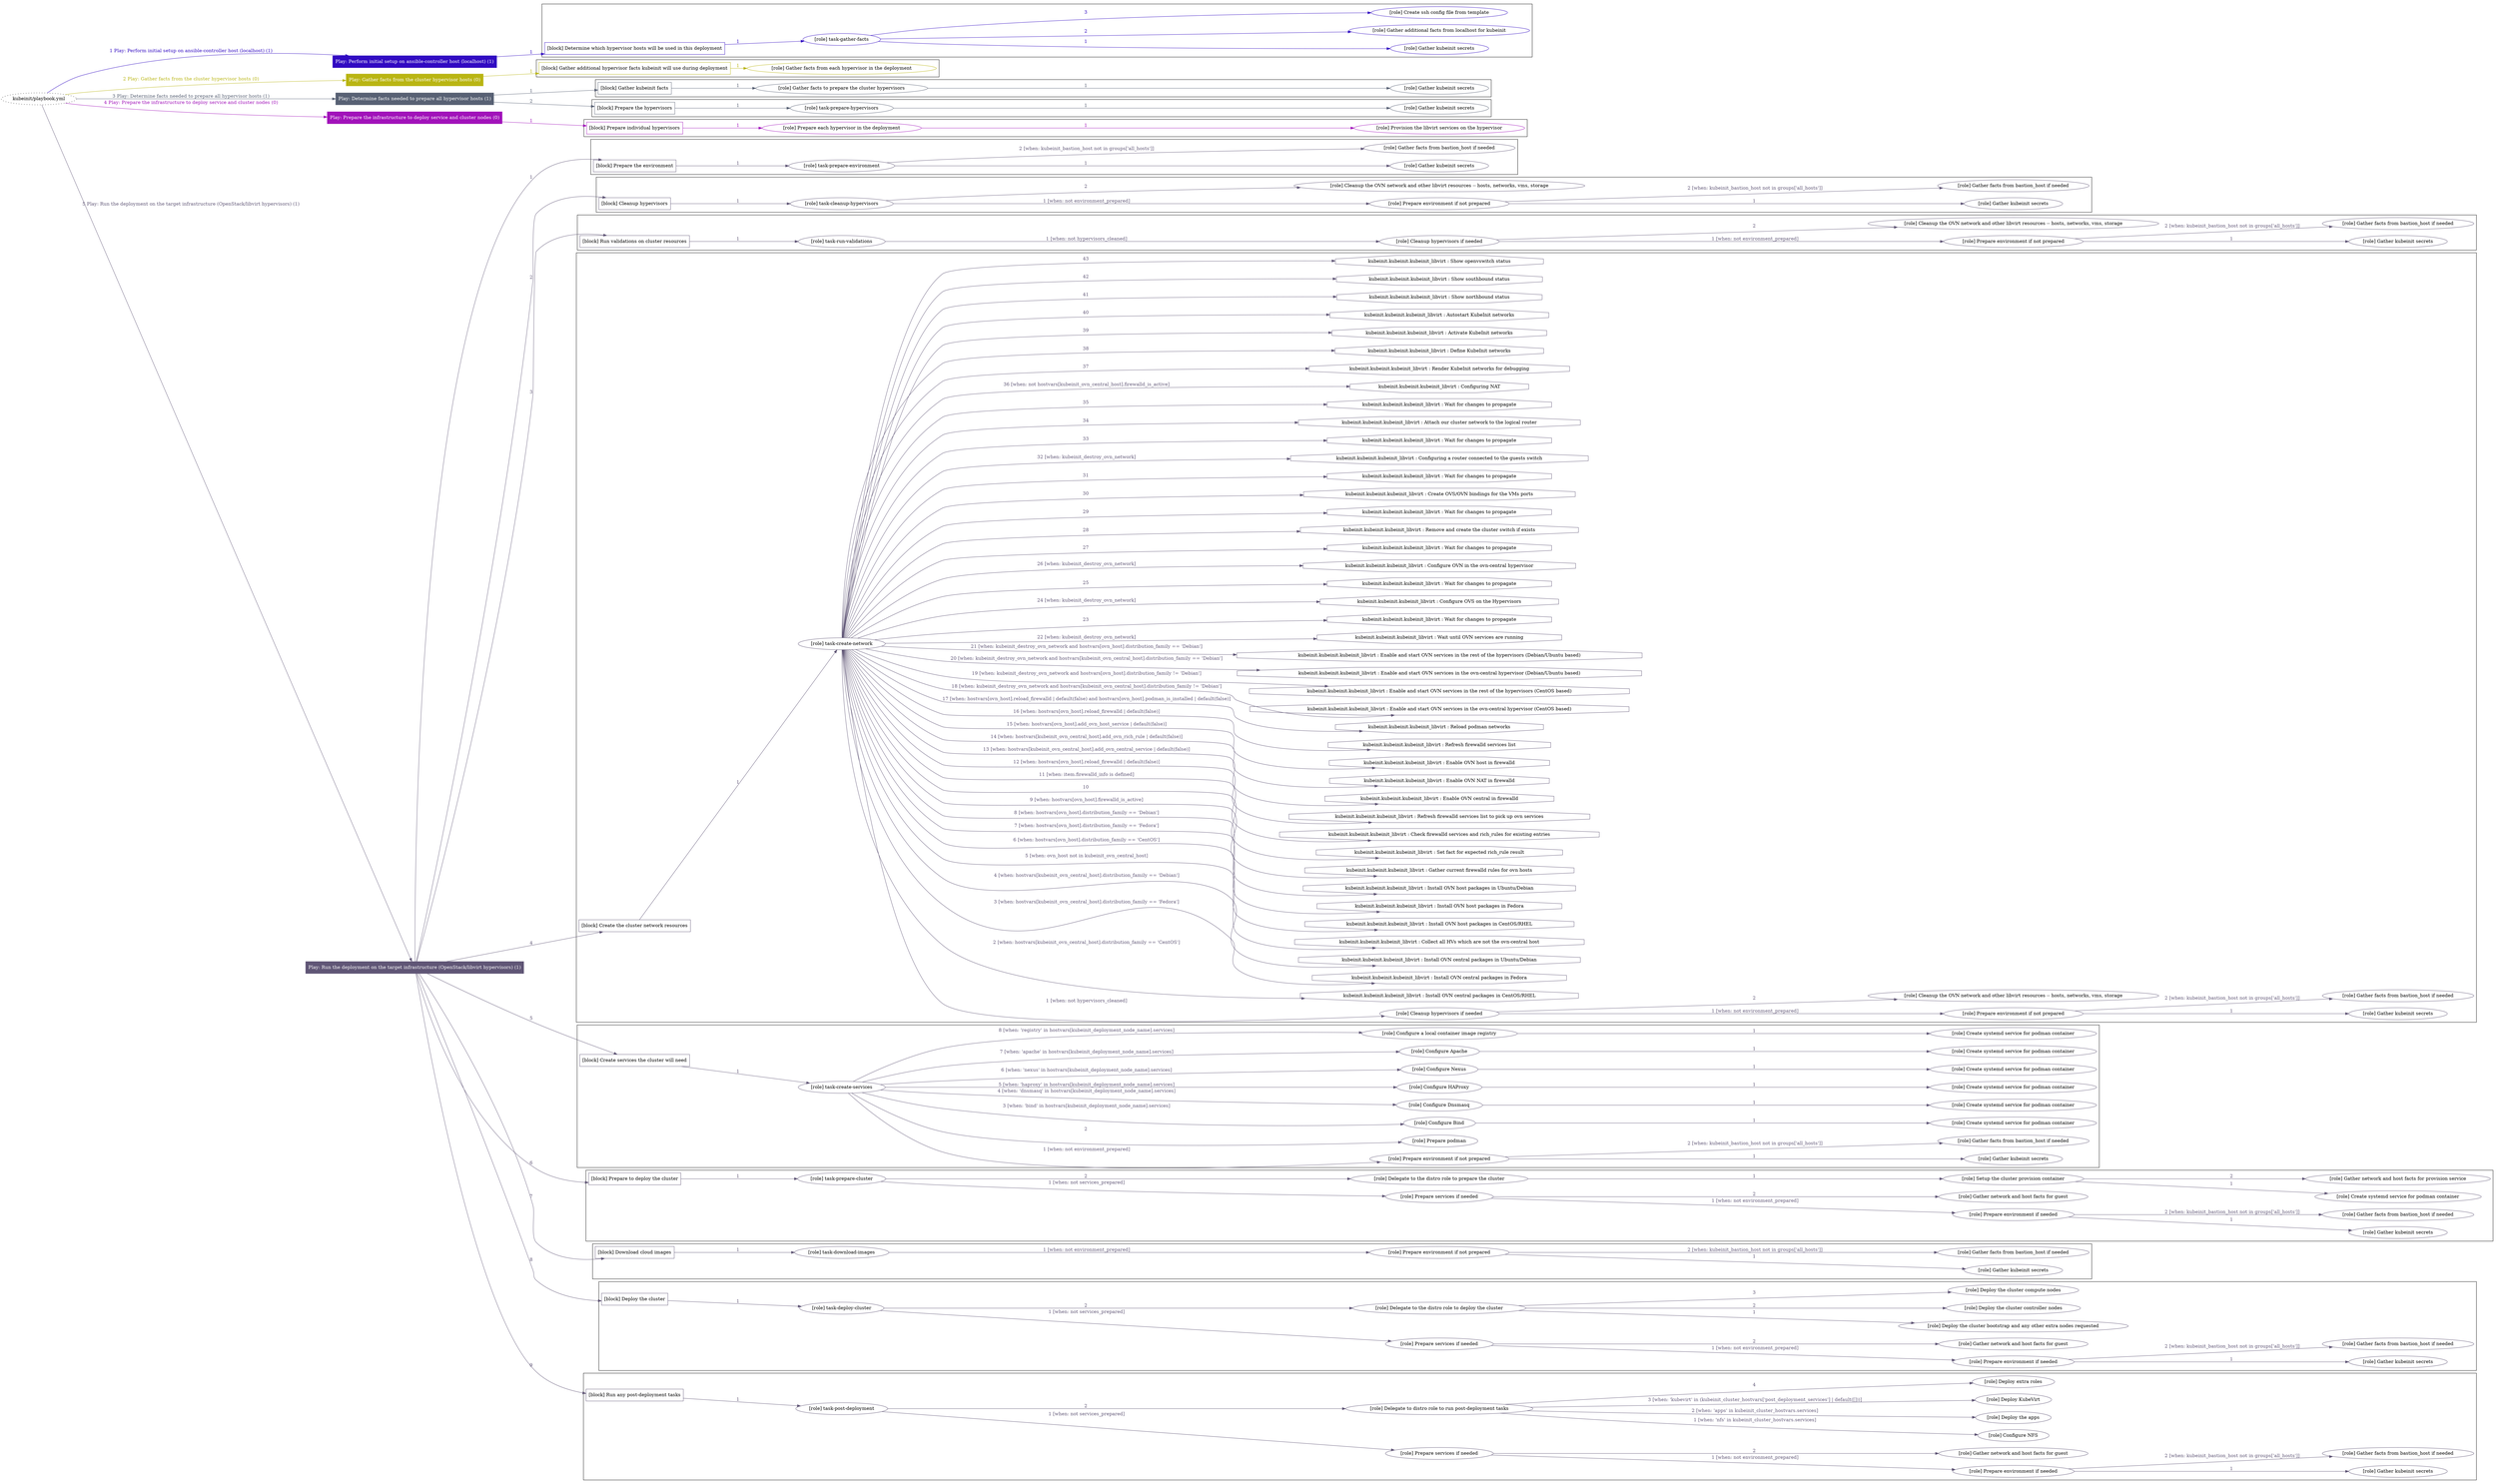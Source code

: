 digraph {
	graph [concentrate=true ordering=in rankdir=LR ratio=fill]
	edge [esep=5 sep=10]
	"kubeinit/playbook.yml" [URL="/home/runner/work/kubeinit/kubeinit/kubeinit/playbook.yml" id=playbook_43e084ab style=dotted]
	"kubeinit/playbook.yml" -> play_775d2c55 [label="1 Play: Perform initial setup on ansible-controller host (localhost) (1)" color="#310ac2" fontcolor="#310ac2" id=edge_play_775d2c55 labeltooltip="1 Play: Perform initial setup on ansible-controller host (localhost) (1)" tooltip="1 Play: Perform initial setup on ansible-controller host (localhost) (1)"]
	subgraph "Play: Perform initial setup on ansible-controller host (localhost) (1)" {
		play_775d2c55 [label="Play: Perform initial setup on ansible-controller host (localhost) (1)" URL="/home/runner/work/kubeinit/kubeinit/kubeinit/playbook.yml" color="#310ac2" fontcolor="#ffffff" id=play_775d2c55 shape=box style=filled tooltip=localhost]
		play_775d2c55 -> block_fcc2b4a6 [label=1 color="#310ac2" fontcolor="#310ac2" id=edge_block_fcc2b4a6 labeltooltip=1 tooltip=1]
		subgraph cluster_block_fcc2b4a6 {
			block_fcc2b4a6 [label="[block] Determine which hypervisor hosts will be used in this deployment" URL="/home/runner/work/kubeinit/kubeinit/kubeinit/playbook.yml" color="#310ac2" id=block_fcc2b4a6 labeltooltip="Determine which hypervisor hosts will be used in this deployment" shape=box tooltip="Determine which hypervisor hosts will be used in this deployment"]
			block_fcc2b4a6 -> role_40120fde [label="1 " color="#310ac2" fontcolor="#310ac2" id=edge_role_40120fde labeltooltip="1 " tooltip="1 "]
			subgraph "task-gather-facts" {
				role_40120fde [label="[role] task-gather-facts" URL="/home/runner/work/kubeinit/kubeinit/kubeinit/playbook.yml" color="#310ac2" id=role_40120fde tooltip="task-gather-facts"]
				role_40120fde -> role_5a3e5932 [label="1 " color="#310ac2" fontcolor="#310ac2" id=edge_role_5a3e5932 labeltooltip="1 " tooltip="1 "]
				subgraph "Gather kubeinit secrets" {
					role_5a3e5932 [label="[role] Gather kubeinit secrets" URL="/home/runner/.ansible/collections/ansible_collections/kubeinit/kubeinit/roles/kubeinit_prepare/tasks/build_hypervisors_group.yml" color="#310ac2" id=role_5a3e5932 tooltip="Gather kubeinit secrets"]
				}
				role_40120fde -> role_f15e04b7 [label="2 " color="#310ac2" fontcolor="#310ac2" id=edge_role_f15e04b7 labeltooltip="2 " tooltip="2 "]
				subgraph "Gather additional facts from localhost for kubeinit" {
					role_f15e04b7 [label="[role] Gather additional facts from localhost for kubeinit" URL="/home/runner/.ansible/collections/ansible_collections/kubeinit/kubeinit/roles/kubeinit_prepare/tasks/build_hypervisors_group.yml" color="#310ac2" id=role_f15e04b7 tooltip="Gather additional facts from localhost for kubeinit"]
				}
				role_40120fde -> role_197c803e [label="3 " color="#310ac2" fontcolor="#310ac2" id=edge_role_197c803e labeltooltip="3 " tooltip="3 "]
				subgraph "Create ssh config file from template" {
					role_197c803e [label="[role] Create ssh config file from template" URL="/home/runner/.ansible/collections/ansible_collections/kubeinit/kubeinit/roles/kubeinit_prepare/tasks/build_hypervisors_group.yml" color="#310ac2" id=role_197c803e tooltip="Create ssh config file from template"]
				}
			}
		}
	}
	"kubeinit/playbook.yml" -> play_b762c428 [label="2 Play: Gather facts from the cluster hypervisor hosts (0)" color="#b9b513" fontcolor="#b9b513" id=edge_play_b762c428 labeltooltip="2 Play: Gather facts from the cluster hypervisor hosts (0)" tooltip="2 Play: Gather facts from the cluster hypervisor hosts (0)"]
	subgraph "Play: Gather facts from the cluster hypervisor hosts (0)" {
		play_b762c428 [label="Play: Gather facts from the cluster hypervisor hosts (0)" URL="/home/runner/work/kubeinit/kubeinit/kubeinit/playbook.yml" color="#b9b513" fontcolor="#ffffff" id=play_b762c428 shape=box style=filled tooltip="Play: Gather facts from the cluster hypervisor hosts (0)"]
		play_b762c428 -> block_0d6ede08 [label=1 color="#b9b513" fontcolor="#b9b513" id=edge_block_0d6ede08 labeltooltip=1 tooltip=1]
		subgraph cluster_block_0d6ede08 {
			block_0d6ede08 [label="[block] Gather additional hypervisor facts kubeinit will use during deployment" URL="/home/runner/work/kubeinit/kubeinit/kubeinit/playbook.yml" color="#b9b513" id=block_0d6ede08 labeltooltip="Gather additional hypervisor facts kubeinit will use during deployment" shape=box tooltip="Gather additional hypervisor facts kubeinit will use during deployment"]
			block_0d6ede08 -> role_ba5928c4 [label="1 " color="#b9b513" fontcolor="#b9b513" id=edge_role_ba5928c4 labeltooltip="1 " tooltip="1 "]
			subgraph "Gather facts from each hypervisor in the deployment" {
				role_ba5928c4 [label="[role] Gather facts from each hypervisor in the deployment" URL="/home/runner/work/kubeinit/kubeinit/kubeinit/playbook.yml" color="#b9b513" id=role_ba5928c4 tooltip="Gather facts from each hypervisor in the deployment"]
			}
		}
	}
	"kubeinit/playbook.yml" -> play_53e9b21d [label="3 Play: Determine facts needed to prepare all hypervisor hosts (1)" color="#586174" fontcolor="#586174" id=edge_play_53e9b21d labeltooltip="3 Play: Determine facts needed to prepare all hypervisor hosts (1)" tooltip="3 Play: Determine facts needed to prepare all hypervisor hosts (1)"]
	subgraph "Play: Determine facts needed to prepare all hypervisor hosts (1)" {
		play_53e9b21d [label="Play: Determine facts needed to prepare all hypervisor hosts (1)" URL="/home/runner/work/kubeinit/kubeinit/kubeinit/playbook.yml" color="#586174" fontcolor="#ffffff" id=play_53e9b21d shape=box style=filled tooltip=localhost]
		play_53e9b21d -> block_8f0761ee [label=1 color="#586174" fontcolor="#586174" id=edge_block_8f0761ee labeltooltip=1 tooltip=1]
		subgraph cluster_block_8f0761ee {
			block_8f0761ee [label="[block] Gather kubeinit facts" URL="/home/runner/work/kubeinit/kubeinit/kubeinit/playbook.yml" color="#586174" id=block_8f0761ee labeltooltip="Gather kubeinit facts" shape=box tooltip="Gather kubeinit facts"]
			block_8f0761ee -> role_6e201dc1 [label="1 " color="#586174" fontcolor="#586174" id=edge_role_6e201dc1 labeltooltip="1 " tooltip="1 "]
			subgraph "Gather facts to prepare the cluster hypervisors" {
				role_6e201dc1 [label="[role] Gather facts to prepare the cluster hypervisors" URL="/home/runner/work/kubeinit/kubeinit/kubeinit/playbook.yml" color="#586174" id=role_6e201dc1 tooltip="Gather facts to prepare the cluster hypervisors"]
				role_6e201dc1 -> role_f2ea486b [label="1 " color="#586174" fontcolor="#586174" id=edge_role_f2ea486b labeltooltip="1 " tooltip="1 "]
				subgraph "Gather kubeinit secrets" {
					role_f2ea486b [label="[role] Gather kubeinit secrets" URL="/home/runner/.ansible/collections/ansible_collections/kubeinit/kubeinit/roles/kubeinit_prepare/tasks/gather_kubeinit_facts.yml" color="#586174" id=role_f2ea486b tooltip="Gather kubeinit secrets"]
				}
			}
		}
		play_53e9b21d -> block_40862c6e [label=2 color="#586174" fontcolor="#586174" id=edge_block_40862c6e labeltooltip=2 tooltip=2]
		subgraph cluster_block_40862c6e {
			block_40862c6e [label="[block] Prepare the hypervisors" URL="/home/runner/work/kubeinit/kubeinit/kubeinit/playbook.yml" color="#586174" id=block_40862c6e labeltooltip="Prepare the hypervisors" shape=box tooltip="Prepare the hypervisors"]
			block_40862c6e -> role_13cf1890 [label="1 " color="#586174" fontcolor="#586174" id=edge_role_13cf1890 labeltooltip="1 " tooltip="1 "]
			subgraph "task-prepare-hypervisors" {
				role_13cf1890 [label="[role] task-prepare-hypervisors" URL="/home/runner/work/kubeinit/kubeinit/kubeinit/playbook.yml" color="#586174" id=role_13cf1890 tooltip="task-prepare-hypervisors"]
				role_13cf1890 -> role_80aa1c0c [label="1 " color="#586174" fontcolor="#586174" id=edge_role_80aa1c0c labeltooltip="1 " tooltip="1 "]
				subgraph "Gather kubeinit secrets" {
					role_80aa1c0c [label="[role] Gather kubeinit secrets" URL="/home/runner/.ansible/collections/ansible_collections/kubeinit/kubeinit/roles/kubeinit_prepare/tasks/gather_kubeinit_facts.yml" color="#586174" id=role_80aa1c0c tooltip="Gather kubeinit secrets"]
				}
			}
		}
	}
	"kubeinit/playbook.yml" -> play_102be631 [label="4 Play: Prepare the infrastructure to deploy service and cluster nodes (0)" color="#a112ba" fontcolor="#a112ba" id=edge_play_102be631 labeltooltip="4 Play: Prepare the infrastructure to deploy service and cluster nodes (0)" tooltip="4 Play: Prepare the infrastructure to deploy service and cluster nodes (0)"]
	subgraph "Play: Prepare the infrastructure to deploy service and cluster nodes (0)" {
		play_102be631 [label="Play: Prepare the infrastructure to deploy service and cluster nodes (0)" URL="/home/runner/work/kubeinit/kubeinit/kubeinit/playbook.yml" color="#a112ba" fontcolor="#ffffff" id=play_102be631 shape=box style=filled tooltip="Play: Prepare the infrastructure to deploy service and cluster nodes (0)"]
		play_102be631 -> block_39ba93d7 [label=1 color="#a112ba" fontcolor="#a112ba" id=edge_block_39ba93d7 labeltooltip=1 tooltip=1]
		subgraph cluster_block_39ba93d7 {
			block_39ba93d7 [label="[block] Prepare individual hypervisors" URL="/home/runner/work/kubeinit/kubeinit/kubeinit/playbook.yml" color="#a112ba" id=block_39ba93d7 labeltooltip="Prepare individual hypervisors" shape=box tooltip="Prepare individual hypervisors"]
			block_39ba93d7 -> role_64d024be [label="1 " color="#a112ba" fontcolor="#a112ba" id=edge_role_64d024be labeltooltip="1 " tooltip="1 "]
			subgraph "Prepare each hypervisor in the deployment" {
				role_64d024be [label="[role] Prepare each hypervisor in the deployment" URL="/home/runner/work/kubeinit/kubeinit/kubeinit/playbook.yml" color="#a112ba" id=role_64d024be tooltip="Prepare each hypervisor in the deployment"]
				role_64d024be -> role_80e11c2b [label="1 " color="#a112ba" fontcolor="#a112ba" id=edge_role_80e11c2b labeltooltip="1 " tooltip="1 "]
				subgraph "Provision the libvirt services on the hypervisor" {
					role_80e11c2b [label="[role] Provision the libvirt services on the hypervisor" URL="/home/runner/.ansible/collections/ansible_collections/kubeinit/kubeinit/roles/kubeinit_prepare/tasks/prepare_hypervisor.yml" color="#a112ba" id=role_80e11c2b tooltip="Provision the libvirt services on the hypervisor"]
				}
			}
		}
	}
	"kubeinit/playbook.yml" -> play_fcc349c9 [label="5 Play: Run the deployment on the target infrastructure (OpenStack/libvirt hypervisors) (1)" color="#605676" fontcolor="#605676" id=edge_play_fcc349c9 labeltooltip="5 Play: Run the deployment on the target infrastructure (OpenStack/libvirt hypervisors) (1)" tooltip="5 Play: Run the deployment on the target infrastructure (OpenStack/libvirt hypervisors) (1)"]
	subgraph "Play: Run the deployment on the target infrastructure (OpenStack/libvirt hypervisors) (1)" {
		play_fcc349c9 [label="Play: Run the deployment on the target infrastructure (OpenStack/libvirt hypervisors) (1)" URL="/home/runner/work/kubeinit/kubeinit/kubeinit/playbook.yml" color="#605676" fontcolor="#ffffff" id=play_fcc349c9 shape=box style=filled tooltip=localhost]
		play_fcc349c9 -> block_6bd0fecc [label=1 color="#605676" fontcolor="#605676" id=edge_block_6bd0fecc labeltooltip=1 tooltip=1]
		subgraph cluster_block_6bd0fecc {
			block_6bd0fecc [label="[block] Prepare the environment" URL="/home/runner/work/kubeinit/kubeinit/kubeinit/playbook.yml" color="#605676" id=block_6bd0fecc labeltooltip="Prepare the environment" shape=box tooltip="Prepare the environment"]
			block_6bd0fecc -> role_424bfea9 [label="1 " color="#605676" fontcolor="#605676" id=edge_role_424bfea9 labeltooltip="1 " tooltip="1 "]
			subgraph "task-prepare-environment" {
				role_424bfea9 [label="[role] task-prepare-environment" URL="/home/runner/work/kubeinit/kubeinit/kubeinit/playbook.yml" color="#605676" id=role_424bfea9 tooltip="task-prepare-environment"]
				role_424bfea9 -> role_ebead247 [label="1 " color="#605676" fontcolor="#605676" id=edge_role_ebead247 labeltooltip="1 " tooltip="1 "]
				subgraph "Gather kubeinit secrets" {
					role_ebead247 [label="[role] Gather kubeinit secrets" URL="/home/runner/.ansible/collections/ansible_collections/kubeinit/kubeinit/roles/kubeinit_prepare/tasks/gather_kubeinit_facts.yml" color="#605676" id=role_ebead247 tooltip="Gather kubeinit secrets"]
				}
				role_424bfea9 -> role_2062c57f [label="2 [when: kubeinit_bastion_host not in groups['all_hosts']]" color="#605676" fontcolor="#605676" id=edge_role_2062c57f labeltooltip="2 [when: kubeinit_bastion_host not in groups['all_hosts']]" tooltip="2 [when: kubeinit_bastion_host not in groups['all_hosts']]"]
				subgraph "Gather facts from bastion_host if needed" {
					role_2062c57f [label="[role] Gather facts from bastion_host if needed" URL="/home/runner/.ansible/collections/ansible_collections/kubeinit/kubeinit/roles/kubeinit_prepare/tasks/main.yml" color="#605676" id=role_2062c57f tooltip="Gather facts from bastion_host if needed"]
				}
			}
		}
		play_fcc349c9 -> block_97b5fa16 [label=2 color="#605676" fontcolor="#605676" id=edge_block_97b5fa16 labeltooltip=2 tooltip=2]
		subgraph cluster_block_97b5fa16 {
			block_97b5fa16 [label="[block] Cleanup hypervisors" URL="/home/runner/work/kubeinit/kubeinit/kubeinit/playbook.yml" color="#605676" id=block_97b5fa16 labeltooltip="Cleanup hypervisors" shape=box tooltip="Cleanup hypervisors"]
			block_97b5fa16 -> role_94b7e9ea [label="1 " color="#605676" fontcolor="#605676" id=edge_role_94b7e9ea labeltooltip="1 " tooltip="1 "]
			subgraph "task-cleanup-hypervisors" {
				role_94b7e9ea [label="[role] task-cleanup-hypervisors" URL="/home/runner/work/kubeinit/kubeinit/kubeinit/playbook.yml" color="#605676" id=role_94b7e9ea tooltip="task-cleanup-hypervisors"]
				role_94b7e9ea -> role_b7cea11e [label="1 [when: not environment_prepared]" color="#605676" fontcolor="#605676" id=edge_role_b7cea11e labeltooltip="1 [when: not environment_prepared]" tooltip="1 [when: not environment_prepared]"]
				subgraph "Prepare environment if not prepared" {
					role_b7cea11e [label="[role] Prepare environment if not prepared" URL="/home/runner/.ansible/collections/ansible_collections/kubeinit/kubeinit/roles/kubeinit_libvirt/tasks/cleanup_hypervisors.yml" color="#605676" id=role_b7cea11e tooltip="Prepare environment if not prepared"]
					role_b7cea11e -> role_b7699edc [label="1 " color="#605676" fontcolor="#605676" id=edge_role_b7699edc labeltooltip="1 " tooltip="1 "]
					subgraph "Gather kubeinit secrets" {
						role_b7699edc [label="[role] Gather kubeinit secrets" URL="/home/runner/.ansible/collections/ansible_collections/kubeinit/kubeinit/roles/kubeinit_prepare/tasks/gather_kubeinit_facts.yml" color="#605676" id=role_b7699edc tooltip="Gather kubeinit secrets"]
					}
					role_b7cea11e -> role_c6f59283 [label="2 [when: kubeinit_bastion_host not in groups['all_hosts']]" color="#605676" fontcolor="#605676" id=edge_role_c6f59283 labeltooltip="2 [when: kubeinit_bastion_host not in groups['all_hosts']]" tooltip="2 [when: kubeinit_bastion_host not in groups['all_hosts']]"]
					subgraph "Gather facts from bastion_host if needed" {
						role_c6f59283 [label="[role] Gather facts from bastion_host if needed" URL="/home/runner/.ansible/collections/ansible_collections/kubeinit/kubeinit/roles/kubeinit_prepare/tasks/main.yml" color="#605676" id=role_c6f59283 tooltip="Gather facts from bastion_host if needed"]
					}
				}
				role_94b7e9ea -> role_17896eae [label="2 " color="#605676" fontcolor="#605676" id=edge_role_17896eae labeltooltip="2 " tooltip="2 "]
				subgraph "Cleanup the OVN network and other libvirt resources -- hosts, networks, vms, storage" {
					role_17896eae [label="[role] Cleanup the OVN network and other libvirt resources -- hosts, networks, vms, storage" URL="/home/runner/.ansible/collections/ansible_collections/kubeinit/kubeinit/roles/kubeinit_libvirt/tasks/cleanup_hypervisors.yml" color="#605676" id=role_17896eae tooltip="Cleanup the OVN network and other libvirt resources -- hosts, networks, vms, storage"]
				}
			}
		}
		play_fcc349c9 -> block_9add212f [label=3 color="#605676" fontcolor="#605676" id=edge_block_9add212f labeltooltip=3 tooltip=3]
		subgraph cluster_block_9add212f {
			block_9add212f [label="[block] Run validations on cluster resources" URL="/home/runner/work/kubeinit/kubeinit/kubeinit/playbook.yml" color="#605676" id=block_9add212f labeltooltip="Run validations on cluster resources" shape=box tooltip="Run validations on cluster resources"]
			block_9add212f -> role_eefc70e4 [label="1 " color="#605676" fontcolor="#605676" id=edge_role_eefc70e4 labeltooltip="1 " tooltip="1 "]
			subgraph "task-run-validations" {
				role_eefc70e4 [label="[role] task-run-validations" URL="/home/runner/work/kubeinit/kubeinit/kubeinit/playbook.yml" color="#605676" id=role_eefc70e4 tooltip="task-run-validations"]
				role_eefc70e4 -> role_84523222 [label="1 [when: not hypervisors_cleaned]" color="#605676" fontcolor="#605676" id=edge_role_84523222 labeltooltip="1 [when: not hypervisors_cleaned]" tooltip="1 [when: not hypervisors_cleaned]"]
				subgraph "Cleanup hypervisors if needed" {
					role_84523222 [label="[role] Cleanup hypervisors if needed" URL="/home/runner/.ansible/collections/ansible_collections/kubeinit/kubeinit/roles/kubeinit_validations/tasks/main.yml" color="#605676" id=role_84523222 tooltip="Cleanup hypervisors if needed"]
					role_84523222 -> role_8efe4327 [label="1 [when: not environment_prepared]" color="#605676" fontcolor="#605676" id=edge_role_8efe4327 labeltooltip="1 [when: not environment_prepared]" tooltip="1 [when: not environment_prepared]"]
					subgraph "Prepare environment if not prepared" {
						role_8efe4327 [label="[role] Prepare environment if not prepared" URL="/home/runner/.ansible/collections/ansible_collections/kubeinit/kubeinit/roles/kubeinit_libvirt/tasks/cleanup_hypervisors.yml" color="#605676" id=role_8efe4327 tooltip="Prepare environment if not prepared"]
						role_8efe4327 -> role_a7c1d18e [label="1 " color="#605676" fontcolor="#605676" id=edge_role_a7c1d18e labeltooltip="1 " tooltip="1 "]
						subgraph "Gather kubeinit secrets" {
							role_a7c1d18e [label="[role] Gather kubeinit secrets" URL="/home/runner/.ansible/collections/ansible_collections/kubeinit/kubeinit/roles/kubeinit_prepare/tasks/gather_kubeinit_facts.yml" color="#605676" id=role_a7c1d18e tooltip="Gather kubeinit secrets"]
						}
						role_8efe4327 -> role_219d31ba [label="2 [when: kubeinit_bastion_host not in groups['all_hosts']]" color="#605676" fontcolor="#605676" id=edge_role_219d31ba labeltooltip="2 [when: kubeinit_bastion_host not in groups['all_hosts']]" tooltip="2 [when: kubeinit_bastion_host not in groups['all_hosts']]"]
						subgraph "Gather facts from bastion_host if needed" {
							role_219d31ba [label="[role] Gather facts from bastion_host if needed" URL="/home/runner/.ansible/collections/ansible_collections/kubeinit/kubeinit/roles/kubeinit_prepare/tasks/main.yml" color="#605676" id=role_219d31ba tooltip="Gather facts from bastion_host if needed"]
						}
					}
					role_84523222 -> role_5a448631 [label="2 " color="#605676" fontcolor="#605676" id=edge_role_5a448631 labeltooltip="2 " tooltip="2 "]
					subgraph "Cleanup the OVN network and other libvirt resources -- hosts, networks, vms, storage" {
						role_5a448631 [label="[role] Cleanup the OVN network and other libvirt resources -- hosts, networks, vms, storage" URL="/home/runner/.ansible/collections/ansible_collections/kubeinit/kubeinit/roles/kubeinit_libvirt/tasks/cleanup_hypervisors.yml" color="#605676" id=role_5a448631 tooltip="Cleanup the OVN network and other libvirt resources -- hosts, networks, vms, storage"]
					}
				}
			}
		}
		play_fcc349c9 -> block_befddce2 [label=4 color="#605676" fontcolor="#605676" id=edge_block_befddce2 labeltooltip=4 tooltip=4]
		subgraph cluster_block_befddce2 {
			block_befddce2 [label="[block] Create the cluster network resources" URL="/home/runner/work/kubeinit/kubeinit/kubeinit/playbook.yml" color="#605676" id=block_befddce2 labeltooltip="Create the cluster network resources" shape=box tooltip="Create the cluster network resources"]
			block_befddce2 -> role_f3c98019 [label="1 " color="#605676" fontcolor="#605676" id=edge_role_f3c98019 labeltooltip="1 " tooltip="1 "]
			subgraph "task-create-network" {
				role_f3c98019 [label="[role] task-create-network" URL="/home/runner/work/kubeinit/kubeinit/kubeinit/playbook.yml" color="#605676" id=role_f3c98019 tooltip="task-create-network"]
				role_f3c98019 -> role_abda287e [label="1 [when: not hypervisors_cleaned]" color="#605676" fontcolor="#605676" id=edge_role_abda287e labeltooltip="1 [when: not hypervisors_cleaned]" tooltip="1 [when: not hypervisors_cleaned]"]
				subgraph "Cleanup hypervisors if needed" {
					role_abda287e [label="[role] Cleanup hypervisors if needed" URL="/home/runner/.ansible/collections/ansible_collections/kubeinit/kubeinit/roles/kubeinit_libvirt/tasks/create_network.yml" color="#605676" id=role_abda287e tooltip="Cleanup hypervisors if needed"]
					role_abda287e -> role_5a59628c [label="1 [when: not environment_prepared]" color="#605676" fontcolor="#605676" id=edge_role_5a59628c labeltooltip="1 [when: not environment_prepared]" tooltip="1 [when: not environment_prepared]"]
					subgraph "Prepare environment if not prepared" {
						role_5a59628c [label="[role] Prepare environment if not prepared" URL="/home/runner/.ansible/collections/ansible_collections/kubeinit/kubeinit/roles/kubeinit_libvirt/tasks/cleanup_hypervisors.yml" color="#605676" id=role_5a59628c tooltip="Prepare environment if not prepared"]
						role_5a59628c -> role_1ee03f0d [label="1 " color="#605676" fontcolor="#605676" id=edge_role_1ee03f0d labeltooltip="1 " tooltip="1 "]
						subgraph "Gather kubeinit secrets" {
							role_1ee03f0d [label="[role] Gather kubeinit secrets" URL="/home/runner/.ansible/collections/ansible_collections/kubeinit/kubeinit/roles/kubeinit_prepare/tasks/gather_kubeinit_facts.yml" color="#605676" id=role_1ee03f0d tooltip="Gather kubeinit secrets"]
						}
						role_5a59628c -> role_1eb64b7b [label="2 [when: kubeinit_bastion_host not in groups['all_hosts']]" color="#605676" fontcolor="#605676" id=edge_role_1eb64b7b labeltooltip="2 [when: kubeinit_bastion_host not in groups['all_hosts']]" tooltip="2 [when: kubeinit_bastion_host not in groups['all_hosts']]"]
						subgraph "Gather facts from bastion_host if needed" {
							role_1eb64b7b [label="[role] Gather facts from bastion_host if needed" URL="/home/runner/.ansible/collections/ansible_collections/kubeinit/kubeinit/roles/kubeinit_prepare/tasks/main.yml" color="#605676" id=role_1eb64b7b tooltip="Gather facts from bastion_host if needed"]
						}
					}
					role_abda287e -> role_20cbcca8 [label="2 " color="#605676" fontcolor="#605676" id=edge_role_20cbcca8 labeltooltip="2 " tooltip="2 "]
					subgraph "Cleanup the OVN network and other libvirt resources -- hosts, networks, vms, storage" {
						role_20cbcca8 [label="[role] Cleanup the OVN network and other libvirt resources -- hosts, networks, vms, storage" URL="/home/runner/.ansible/collections/ansible_collections/kubeinit/kubeinit/roles/kubeinit_libvirt/tasks/cleanup_hypervisors.yml" color="#605676" id=role_20cbcca8 tooltip="Cleanup the OVN network and other libvirt resources -- hosts, networks, vms, storage"]
					}
				}
				task_a5fe1b3c [label="kubeinit.kubeinit.kubeinit_libvirt : Install OVN central packages in CentOS/RHEL" URL="/home/runner/.ansible/collections/ansible_collections/kubeinit/kubeinit/roles/kubeinit_libvirt/tasks/create_network.yml" color="#605676" id=task_a5fe1b3c shape=octagon tooltip="kubeinit.kubeinit.kubeinit_libvirt : Install OVN central packages in CentOS/RHEL"]
				role_f3c98019 -> task_a5fe1b3c [label="2 [when: hostvars[kubeinit_ovn_central_host].distribution_family == 'CentOS']" color="#605676" fontcolor="#605676" id=edge_task_a5fe1b3c labeltooltip="2 [when: hostvars[kubeinit_ovn_central_host].distribution_family == 'CentOS']" tooltip="2 [when: hostvars[kubeinit_ovn_central_host].distribution_family == 'CentOS']"]
				task_f1a5ae9f [label="kubeinit.kubeinit.kubeinit_libvirt : Install OVN central packages in Fedora" URL="/home/runner/.ansible/collections/ansible_collections/kubeinit/kubeinit/roles/kubeinit_libvirt/tasks/create_network.yml" color="#605676" id=task_f1a5ae9f shape=octagon tooltip="kubeinit.kubeinit.kubeinit_libvirt : Install OVN central packages in Fedora"]
				role_f3c98019 -> task_f1a5ae9f [label="3 [when: hostvars[kubeinit_ovn_central_host].distribution_family == 'Fedora']" color="#605676" fontcolor="#605676" id=edge_task_f1a5ae9f labeltooltip="3 [when: hostvars[kubeinit_ovn_central_host].distribution_family == 'Fedora']" tooltip="3 [when: hostvars[kubeinit_ovn_central_host].distribution_family == 'Fedora']"]
				task_21ac5caa [label="kubeinit.kubeinit.kubeinit_libvirt : Install OVN central packages in Ubuntu/Debian" URL="/home/runner/.ansible/collections/ansible_collections/kubeinit/kubeinit/roles/kubeinit_libvirt/tasks/create_network.yml" color="#605676" id=task_21ac5caa shape=octagon tooltip="kubeinit.kubeinit.kubeinit_libvirt : Install OVN central packages in Ubuntu/Debian"]
				role_f3c98019 -> task_21ac5caa [label="4 [when: hostvars[kubeinit_ovn_central_host].distribution_family == 'Debian']" color="#605676" fontcolor="#605676" id=edge_task_21ac5caa labeltooltip="4 [when: hostvars[kubeinit_ovn_central_host].distribution_family == 'Debian']" tooltip="4 [when: hostvars[kubeinit_ovn_central_host].distribution_family == 'Debian']"]
				task_a8b2445f [label="kubeinit.kubeinit.kubeinit_libvirt : Collect all HVs which are not the ovn-central host" URL="/home/runner/.ansible/collections/ansible_collections/kubeinit/kubeinit/roles/kubeinit_libvirt/tasks/create_network.yml" color="#605676" id=task_a8b2445f shape=octagon tooltip="kubeinit.kubeinit.kubeinit_libvirt : Collect all HVs which are not the ovn-central host"]
				role_f3c98019 -> task_a8b2445f [label="5 [when: ovn_host not in kubeinit_ovn_central_host]" color="#605676" fontcolor="#605676" id=edge_task_a8b2445f labeltooltip="5 [when: ovn_host not in kubeinit_ovn_central_host]" tooltip="5 [when: ovn_host not in kubeinit_ovn_central_host]"]
				task_2ba0eefe [label="kubeinit.kubeinit.kubeinit_libvirt : Install OVN host packages in CentOS/RHEL" URL="/home/runner/.ansible/collections/ansible_collections/kubeinit/kubeinit/roles/kubeinit_libvirt/tasks/create_network.yml" color="#605676" id=task_2ba0eefe shape=octagon tooltip="kubeinit.kubeinit.kubeinit_libvirt : Install OVN host packages in CentOS/RHEL"]
				role_f3c98019 -> task_2ba0eefe [label="6 [when: hostvars[ovn_host].distribution_family == 'CentOS']" color="#605676" fontcolor="#605676" id=edge_task_2ba0eefe labeltooltip="6 [when: hostvars[ovn_host].distribution_family == 'CentOS']" tooltip="6 [when: hostvars[ovn_host].distribution_family == 'CentOS']"]
				task_d15ff5d9 [label="kubeinit.kubeinit.kubeinit_libvirt : Install OVN host packages in Fedora" URL="/home/runner/.ansible/collections/ansible_collections/kubeinit/kubeinit/roles/kubeinit_libvirt/tasks/create_network.yml" color="#605676" id=task_d15ff5d9 shape=octagon tooltip="kubeinit.kubeinit.kubeinit_libvirt : Install OVN host packages in Fedora"]
				role_f3c98019 -> task_d15ff5d9 [label="7 [when: hostvars[ovn_host].distribution_family == 'Fedora']" color="#605676" fontcolor="#605676" id=edge_task_d15ff5d9 labeltooltip="7 [when: hostvars[ovn_host].distribution_family == 'Fedora']" tooltip="7 [when: hostvars[ovn_host].distribution_family == 'Fedora']"]
				task_0b0ff240 [label="kubeinit.kubeinit.kubeinit_libvirt : Install OVN host packages in Ubuntu/Debian" URL="/home/runner/.ansible/collections/ansible_collections/kubeinit/kubeinit/roles/kubeinit_libvirt/tasks/create_network.yml" color="#605676" id=task_0b0ff240 shape=octagon tooltip="kubeinit.kubeinit.kubeinit_libvirt : Install OVN host packages in Ubuntu/Debian"]
				role_f3c98019 -> task_0b0ff240 [label="8 [when: hostvars[ovn_host].distribution_family == 'Debian']" color="#605676" fontcolor="#605676" id=edge_task_0b0ff240 labeltooltip="8 [when: hostvars[ovn_host].distribution_family == 'Debian']" tooltip="8 [when: hostvars[ovn_host].distribution_family == 'Debian']"]
				task_167a0846 [label="kubeinit.kubeinit.kubeinit_libvirt : Gather current firewalld rules for ovn hosts" URL="/home/runner/.ansible/collections/ansible_collections/kubeinit/kubeinit/roles/kubeinit_libvirt/tasks/create_network.yml" color="#605676" id=task_167a0846 shape=octagon tooltip="kubeinit.kubeinit.kubeinit_libvirt : Gather current firewalld rules for ovn hosts"]
				role_f3c98019 -> task_167a0846 [label="9 [when: hostvars[ovn_host].firewalld_is_active]" color="#605676" fontcolor="#605676" id=edge_task_167a0846 labeltooltip="9 [when: hostvars[ovn_host].firewalld_is_active]" tooltip="9 [when: hostvars[ovn_host].firewalld_is_active]"]
				task_cfbe8d7b [label="kubeinit.kubeinit.kubeinit_libvirt : Set fact for expected rich_rule result" URL="/home/runner/.ansible/collections/ansible_collections/kubeinit/kubeinit/roles/kubeinit_libvirt/tasks/create_network.yml" color="#605676" id=task_cfbe8d7b shape=octagon tooltip="kubeinit.kubeinit.kubeinit_libvirt : Set fact for expected rich_rule result"]
				role_f3c98019 -> task_cfbe8d7b [label="10 " color="#605676" fontcolor="#605676" id=edge_task_cfbe8d7b labeltooltip="10 " tooltip="10 "]
				task_2d5384d1 [label="kubeinit.kubeinit.kubeinit_libvirt : Check firewalld services and rich_rules for existing entries" URL="/home/runner/.ansible/collections/ansible_collections/kubeinit/kubeinit/roles/kubeinit_libvirt/tasks/create_network.yml" color="#605676" id=task_2d5384d1 shape=octagon tooltip="kubeinit.kubeinit.kubeinit_libvirt : Check firewalld services and rich_rules for existing entries"]
				role_f3c98019 -> task_2d5384d1 [label="11 [when: item.firewalld_info is defined]" color="#605676" fontcolor="#605676" id=edge_task_2d5384d1 labeltooltip="11 [when: item.firewalld_info is defined]" tooltip="11 [when: item.firewalld_info is defined]"]
				task_898a30de [label="kubeinit.kubeinit.kubeinit_libvirt : Refresh firewalld services list to pick up ovn services" URL="/home/runner/.ansible/collections/ansible_collections/kubeinit/kubeinit/roles/kubeinit_libvirt/tasks/create_network.yml" color="#605676" id=task_898a30de shape=octagon tooltip="kubeinit.kubeinit.kubeinit_libvirt : Refresh firewalld services list to pick up ovn services"]
				role_f3c98019 -> task_898a30de [label="12 [when: hostvars[ovn_host].reload_firewalld | default(false)]" color="#605676" fontcolor="#605676" id=edge_task_898a30de labeltooltip="12 [when: hostvars[ovn_host].reload_firewalld | default(false)]" tooltip="12 [when: hostvars[ovn_host].reload_firewalld | default(false)]"]
				task_7a548d3b [label="kubeinit.kubeinit.kubeinit_libvirt : Enable OVN central in firewalld" URL="/home/runner/.ansible/collections/ansible_collections/kubeinit/kubeinit/roles/kubeinit_libvirt/tasks/create_network.yml" color="#605676" id=task_7a548d3b shape=octagon tooltip="kubeinit.kubeinit.kubeinit_libvirt : Enable OVN central in firewalld"]
				role_f3c98019 -> task_7a548d3b [label="13 [when: hostvars[kubeinit_ovn_central_host].add_ovn_central_service | default(false)]" color="#605676" fontcolor="#605676" id=edge_task_7a548d3b labeltooltip="13 [when: hostvars[kubeinit_ovn_central_host].add_ovn_central_service | default(false)]" tooltip="13 [when: hostvars[kubeinit_ovn_central_host].add_ovn_central_service | default(false)]"]
				task_3421ad2c [label="kubeinit.kubeinit.kubeinit_libvirt : Enable OVN NAT in firewalld" URL="/home/runner/.ansible/collections/ansible_collections/kubeinit/kubeinit/roles/kubeinit_libvirt/tasks/create_network.yml" color="#605676" id=task_3421ad2c shape=octagon tooltip="kubeinit.kubeinit.kubeinit_libvirt : Enable OVN NAT in firewalld"]
				role_f3c98019 -> task_3421ad2c [label="14 [when: hostvars[kubeinit_ovn_central_host].add_ovn_rich_rule | default(false)]" color="#605676" fontcolor="#605676" id=edge_task_3421ad2c labeltooltip="14 [when: hostvars[kubeinit_ovn_central_host].add_ovn_rich_rule | default(false)]" tooltip="14 [when: hostvars[kubeinit_ovn_central_host].add_ovn_rich_rule | default(false)]"]
				task_5615064a [label="kubeinit.kubeinit.kubeinit_libvirt : Enable OVN host in firewalld" URL="/home/runner/.ansible/collections/ansible_collections/kubeinit/kubeinit/roles/kubeinit_libvirt/tasks/create_network.yml" color="#605676" id=task_5615064a shape=octagon tooltip="kubeinit.kubeinit.kubeinit_libvirt : Enable OVN host in firewalld"]
				role_f3c98019 -> task_5615064a [label="15 [when: hostvars[ovn_host].add_ovn_host_service | default(false)]" color="#605676" fontcolor="#605676" id=edge_task_5615064a labeltooltip="15 [when: hostvars[ovn_host].add_ovn_host_service | default(false)]" tooltip="15 [when: hostvars[ovn_host].add_ovn_host_service | default(false)]"]
				task_d377d79f [label="kubeinit.kubeinit.kubeinit_libvirt : Refresh firewalld services list" URL="/home/runner/.ansible/collections/ansible_collections/kubeinit/kubeinit/roles/kubeinit_libvirt/tasks/create_network.yml" color="#605676" id=task_d377d79f shape=octagon tooltip="kubeinit.kubeinit.kubeinit_libvirt : Refresh firewalld services list"]
				role_f3c98019 -> task_d377d79f [label="16 [when: hostvars[ovn_host].reload_firewalld | default(false)]" color="#605676" fontcolor="#605676" id=edge_task_d377d79f labeltooltip="16 [when: hostvars[ovn_host].reload_firewalld | default(false)]" tooltip="16 [when: hostvars[ovn_host].reload_firewalld | default(false)]"]
				task_6b423ed1 [label="kubeinit.kubeinit.kubeinit_libvirt : Reload podman networks" URL="/home/runner/.ansible/collections/ansible_collections/kubeinit/kubeinit/roles/kubeinit_libvirt/tasks/create_network.yml" color="#605676" id=task_6b423ed1 shape=octagon tooltip="kubeinit.kubeinit.kubeinit_libvirt : Reload podman networks"]
				role_f3c98019 -> task_6b423ed1 [label="17 [when: hostvars[ovn_host].reload_firewalld | default(false) and hostvars[ovn_host].podman_is_installed | default(false)]" color="#605676" fontcolor="#605676" id=edge_task_6b423ed1 labeltooltip="17 [when: hostvars[ovn_host].reload_firewalld | default(false) and hostvars[ovn_host].podman_is_installed | default(false)]" tooltip="17 [when: hostvars[ovn_host].reload_firewalld | default(false) and hostvars[ovn_host].podman_is_installed | default(false)]"]
				task_c9878ec1 [label="kubeinit.kubeinit.kubeinit_libvirt : Enable and start OVN services in the ovn-central hypervisor (CentOS based)" URL="/home/runner/.ansible/collections/ansible_collections/kubeinit/kubeinit/roles/kubeinit_libvirt/tasks/create_network.yml" color="#605676" id=task_c9878ec1 shape=octagon tooltip="kubeinit.kubeinit.kubeinit_libvirt : Enable and start OVN services in the ovn-central hypervisor (CentOS based)"]
				role_f3c98019 -> task_c9878ec1 [label="18 [when: kubeinit_destroy_ovn_network and hostvars[kubeinit_ovn_central_host].distribution_family != 'Debian']" color="#605676" fontcolor="#605676" id=edge_task_c9878ec1 labeltooltip="18 [when: kubeinit_destroy_ovn_network and hostvars[kubeinit_ovn_central_host].distribution_family != 'Debian']" tooltip="18 [when: kubeinit_destroy_ovn_network and hostvars[kubeinit_ovn_central_host].distribution_family != 'Debian']"]
				task_e9a23320 [label="kubeinit.kubeinit.kubeinit_libvirt : Enable and start OVN services in the rest of the hypervisors (CentOS based)" URL="/home/runner/.ansible/collections/ansible_collections/kubeinit/kubeinit/roles/kubeinit_libvirt/tasks/create_network.yml" color="#605676" id=task_e9a23320 shape=octagon tooltip="kubeinit.kubeinit.kubeinit_libvirt : Enable and start OVN services in the rest of the hypervisors (CentOS based)"]
				role_f3c98019 -> task_e9a23320 [label="19 [when: kubeinit_destroy_ovn_network and hostvars[ovn_host].distribution_family != 'Debian']" color="#605676" fontcolor="#605676" id=edge_task_e9a23320 labeltooltip="19 [when: kubeinit_destroy_ovn_network and hostvars[ovn_host].distribution_family != 'Debian']" tooltip="19 [when: kubeinit_destroy_ovn_network and hostvars[ovn_host].distribution_family != 'Debian']"]
				task_aab25695 [label="kubeinit.kubeinit.kubeinit_libvirt : Enable and start OVN services in the ovn-central hypervisor (Debian/Ubuntu based)" URL="/home/runner/.ansible/collections/ansible_collections/kubeinit/kubeinit/roles/kubeinit_libvirt/tasks/create_network.yml" color="#605676" id=task_aab25695 shape=octagon tooltip="kubeinit.kubeinit.kubeinit_libvirt : Enable and start OVN services in the ovn-central hypervisor (Debian/Ubuntu based)"]
				role_f3c98019 -> task_aab25695 [label="20 [when: kubeinit_destroy_ovn_network and hostvars[kubeinit_ovn_central_host].distribution_family == 'Debian']" color="#605676" fontcolor="#605676" id=edge_task_aab25695 labeltooltip="20 [when: kubeinit_destroy_ovn_network and hostvars[kubeinit_ovn_central_host].distribution_family == 'Debian']" tooltip="20 [when: kubeinit_destroy_ovn_network and hostvars[kubeinit_ovn_central_host].distribution_family == 'Debian']"]
				task_8288a4a4 [label="kubeinit.kubeinit.kubeinit_libvirt : Enable and start OVN services in the rest of the hypervisors (Debian/Ubuntu based)" URL="/home/runner/.ansible/collections/ansible_collections/kubeinit/kubeinit/roles/kubeinit_libvirt/tasks/create_network.yml" color="#605676" id=task_8288a4a4 shape=octagon tooltip="kubeinit.kubeinit.kubeinit_libvirt : Enable and start OVN services in the rest of the hypervisors (Debian/Ubuntu based)"]
				role_f3c98019 -> task_8288a4a4 [label="21 [when: kubeinit_destroy_ovn_network and hostvars[ovn_host].distribution_family == 'Debian']" color="#605676" fontcolor="#605676" id=edge_task_8288a4a4 labeltooltip="21 [when: kubeinit_destroy_ovn_network and hostvars[ovn_host].distribution_family == 'Debian']" tooltip="21 [when: kubeinit_destroy_ovn_network and hostvars[ovn_host].distribution_family == 'Debian']"]
				task_0c433074 [label="kubeinit.kubeinit.kubeinit_libvirt : Wait until OVN services are running" URL="/home/runner/.ansible/collections/ansible_collections/kubeinit/kubeinit/roles/kubeinit_libvirt/tasks/create_network.yml" color="#605676" id=task_0c433074 shape=octagon tooltip="kubeinit.kubeinit.kubeinit_libvirt : Wait until OVN services are running"]
				role_f3c98019 -> task_0c433074 [label="22 [when: kubeinit_destroy_ovn_network]" color="#605676" fontcolor="#605676" id=edge_task_0c433074 labeltooltip="22 [when: kubeinit_destroy_ovn_network]" tooltip="22 [when: kubeinit_destroy_ovn_network]"]
				task_a064d801 [label="kubeinit.kubeinit.kubeinit_libvirt : Wait for changes to propagate" URL="/home/runner/.ansible/collections/ansible_collections/kubeinit/kubeinit/roles/kubeinit_libvirt/tasks/create_network.yml" color="#605676" id=task_a064d801 shape=octagon tooltip="kubeinit.kubeinit.kubeinit_libvirt : Wait for changes to propagate"]
				role_f3c98019 -> task_a064d801 [label="23 " color="#605676" fontcolor="#605676" id=edge_task_a064d801 labeltooltip="23 " tooltip="23 "]
				task_b344a986 [label="kubeinit.kubeinit.kubeinit_libvirt : Configure OVS on the Hypervisors" URL="/home/runner/.ansible/collections/ansible_collections/kubeinit/kubeinit/roles/kubeinit_libvirt/tasks/create_network.yml" color="#605676" id=task_b344a986 shape=octagon tooltip="kubeinit.kubeinit.kubeinit_libvirt : Configure OVS on the Hypervisors"]
				role_f3c98019 -> task_b344a986 [label="24 [when: kubeinit_destroy_ovn_network]" color="#605676" fontcolor="#605676" id=edge_task_b344a986 labeltooltip="24 [when: kubeinit_destroy_ovn_network]" tooltip="24 [when: kubeinit_destroy_ovn_network]"]
				task_02f8c8a4 [label="kubeinit.kubeinit.kubeinit_libvirt : Wait for changes to propagate" URL="/home/runner/.ansible/collections/ansible_collections/kubeinit/kubeinit/roles/kubeinit_libvirt/tasks/create_network.yml" color="#605676" id=task_02f8c8a4 shape=octagon tooltip="kubeinit.kubeinit.kubeinit_libvirt : Wait for changes to propagate"]
				role_f3c98019 -> task_02f8c8a4 [label="25 " color="#605676" fontcolor="#605676" id=edge_task_02f8c8a4 labeltooltip="25 " tooltip="25 "]
				task_b25bece5 [label="kubeinit.kubeinit.kubeinit_libvirt : Configure OVN in the ovn-central hypervisor" URL="/home/runner/.ansible/collections/ansible_collections/kubeinit/kubeinit/roles/kubeinit_libvirt/tasks/create_network.yml" color="#605676" id=task_b25bece5 shape=octagon tooltip="kubeinit.kubeinit.kubeinit_libvirt : Configure OVN in the ovn-central hypervisor"]
				role_f3c98019 -> task_b25bece5 [label="26 [when: kubeinit_destroy_ovn_network]" color="#605676" fontcolor="#605676" id=edge_task_b25bece5 labeltooltip="26 [when: kubeinit_destroy_ovn_network]" tooltip="26 [when: kubeinit_destroy_ovn_network]"]
				task_116efc62 [label="kubeinit.kubeinit.kubeinit_libvirt : Wait for changes to propagate" URL="/home/runner/.ansible/collections/ansible_collections/kubeinit/kubeinit/roles/kubeinit_libvirt/tasks/create_network.yml" color="#605676" id=task_116efc62 shape=octagon tooltip="kubeinit.kubeinit.kubeinit_libvirt : Wait for changes to propagate"]
				role_f3c98019 -> task_116efc62 [label="27 " color="#605676" fontcolor="#605676" id=edge_task_116efc62 labeltooltip="27 " tooltip="27 "]
				task_0e8ec956 [label="kubeinit.kubeinit.kubeinit_libvirt : Remove and create the cluster switch if exists" URL="/home/runner/.ansible/collections/ansible_collections/kubeinit/kubeinit/roles/kubeinit_libvirt/tasks/create_network.yml" color="#605676" id=task_0e8ec956 shape=octagon tooltip="kubeinit.kubeinit.kubeinit_libvirt : Remove and create the cluster switch if exists"]
				role_f3c98019 -> task_0e8ec956 [label="28 " color="#605676" fontcolor="#605676" id=edge_task_0e8ec956 labeltooltip="28 " tooltip="28 "]
				task_c2f76d0f [label="kubeinit.kubeinit.kubeinit_libvirt : Wait for changes to propagate" URL="/home/runner/.ansible/collections/ansible_collections/kubeinit/kubeinit/roles/kubeinit_libvirt/tasks/create_network.yml" color="#605676" id=task_c2f76d0f shape=octagon tooltip="kubeinit.kubeinit.kubeinit_libvirt : Wait for changes to propagate"]
				role_f3c98019 -> task_c2f76d0f [label="29 " color="#605676" fontcolor="#605676" id=edge_task_c2f76d0f labeltooltip="29 " tooltip="29 "]
				task_39b10cc0 [label="kubeinit.kubeinit.kubeinit_libvirt : Create OVS/OVN bindings for the VMs ports" URL="/home/runner/.ansible/collections/ansible_collections/kubeinit/kubeinit/roles/kubeinit_libvirt/tasks/create_network.yml" color="#605676" id=task_39b10cc0 shape=octagon tooltip="kubeinit.kubeinit.kubeinit_libvirt : Create OVS/OVN bindings for the VMs ports"]
				role_f3c98019 -> task_39b10cc0 [label="30 " color="#605676" fontcolor="#605676" id=edge_task_39b10cc0 labeltooltip="30 " tooltip="30 "]
				task_6c7b814c [label="kubeinit.kubeinit.kubeinit_libvirt : Wait for changes to propagate" URL="/home/runner/.ansible/collections/ansible_collections/kubeinit/kubeinit/roles/kubeinit_libvirt/tasks/create_network.yml" color="#605676" id=task_6c7b814c shape=octagon tooltip="kubeinit.kubeinit.kubeinit_libvirt : Wait for changes to propagate"]
				role_f3c98019 -> task_6c7b814c [label="31 " color="#605676" fontcolor="#605676" id=edge_task_6c7b814c labeltooltip="31 " tooltip="31 "]
				task_550e893e [label="kubeinit.kubeinit.kubeinit_libvirt : Configuring a router connected to the guests switch" URL="/home/runner/.ansible/collections/ansible_collections/kubeinit/kubeinit/roles/kubeinit_libvirt/tasks/create_network.yml" color="#605676" id=task_550e893e shape=octagon tooltip="kubeinit.kubeinit.kubeinit_libvirt : Configuring a router connected to the guests switch"]
				role_f3c98019 -> task_550e893e [label="32 [when: kubeinit_destroy_ovn_network]" color="#605676" fontcolor="#605676" id=edge_task_550e893e labeltooltip="32 [when: kubeinit_destroy_ovn_network]" tooltip="32 [when: kubeinit_destroy_ovn_network]"]
				task_a927ee7e [label="kubeinit.kubeinit.kubeinit_libvirt : Wait for changes to propagate" URL="/home/runner/.ansible/collections/ansible_collections/kubeinit/kubeinit/roles/kubeinit_libvirt/tasks/create_network.yml" color="#605676" id=task_a927ee7e shape=octagon tooltip="kubeinit.kubeinit.kubeinit_libvirt : Wait for changes to propagate"]
				role_f3c98019 -> task_a927ee7e [label="33 " color="#605676" fontcolor="#605676" id=edge_task_a927ee7e labeltooltip="33 " tooltip="33 "]
				task_7fe93053 [label="kubeinit.kubeinit.kubeinit_libvirt : Attach our cluster network to the logical router" URL="/home/runner/.ansible/collections/ansible_collections/kubeinit/kubeinit/roles/kubeinit_libvirt/tasks/create_network.yml" color="#605676" id=task_7fe93053 shape=octagon tooltip="kubeinit.kubeinit.kubeinit_libvirt : Attach our cluster network to the logical router"]
				role_f3c98019 -> task_7fe93053 [label="34 " color="#605676" fontcolor="#605676" id=edge_task_7fe93053 labeltooltip="34 " tooltip="34 "]
				task_ef5aacb7 [label="kubeinit.kubeinit.kubeinit_libvirt : Wait for changes to propagate" URL="/home/runner/.ansible/collections/ansible_collections/kubeinit/kubeinit/roles/kubeinit_libvirt/tasks/create_network.yml" color="#605676" id=task_ef5aacb7 shape=octagon tooltip="kubeinit.kubeinit.kubeinit_libvirt : Wait for changes to propagate"]
				role_f3c98019 -> task_ef5aacb7 [label="35 " color="#605676" fontcolor="#605676" id=edge_task_ef5aacb7 labeltooltip="35 " tooltip="35 "]
				task_79ba33db [label="kubeinit.kubeinit.kubeinit_libvirt : Configuring NAT" URL="/home/runner/.ansible/collections/ansible_collections/kubeinit/kubeinit/roles/kubeinit_libvirt/tasks/create_network.yml" color="#605676" id=task_79ba33db shape=octagon tooltip="kubeinit.kubeinit.kubeinit_libvirt : Configuring NAT"]
				role_f3c98019 -> task_79ba33db [label="36 [when: not hostvars[kubeinit_ovn_central_host].firewalld_is_active]" color="#605676" fontcolor="#605676" id=edge_task_79ba33db labeltooltip="36 [when: not hostvars[kubeinit_ovn_central_host].firewalld_is_active]" tooltip="36 [when: not hostvars[kubeinit_ovn_central_host].firewalld_is_active]"]
				task_b108a362 [label="kubeinit.kubeinit.kubeinit_libvirt : Render KubeInit networks for debugging" URL="/home/runner/.ansible/collections/ansible_collections/kubeinit/kubeinit/roles/kubeinit_libvirt/tasks/create_network.yml" color="#605676" id=task_b108a362 shape=octagon tooltip="kubeinit.kubeinit.kubeinit_libvirt : Render KubeInit networks for debugging"]
				role_f3c98019 -> task_b108a362 [label="37 " color="#605676" fontcolor="#605676" id=edge_task_b108a362 labeltooltip="37 " tooltip="37 "]
				task_634a4931 [label="kubeinit.kubeinit.kubeinit_libvirt : Define KubeInit networks" URL="/home/runner/.ansible/collections/ansible_collections/kubeinit/kubeinit/roles/kubeinit_libvirt/tasks/create_network.yml" color="#605676" id=task_634a4931 shape=octagon tooltip="kubeinit.kubeinit.kubeinit_libvirt : Define KubeInit networks"]
				role_f3c98019 -> task_634a4931 [label="38 " color="#605676" fontcolor="#605676" id=edge_task_634a4931 labeltooltip="38 " tooltip="38 "]
				task_1b68c65c [label="kubeinit.kubeinit.kubeinit_libvirt : Activate KubeInit networks" URL="/home/runner/.ansible/collections/ansible_collections/kubeinit/kubeinit/roles/kubeinit_libvirt/tasks/create_network.yml" color="#605676" id=task_1b68c65c shape=octagon tooltip="kubeinit.kubeinit.kubeinit_libvirt : Activate KubeInit networks"]
				role_f3c98019 -> task_1b68c65c [label="39 " color="#605676" fontcolor="#605676" id=edge_task_1b68c65c labeltooltip="39 " tooltip="39 "]
				task_ccbf496a [label="kubeinit.kubeinit.kubeinit_libvirt : Autostart KubeInit networks" URL="/home/runner/.ansible/collections/ansible_collections/kubeinit/kubeinit/roles/kubeinit_libvirt/tasks/create_network.yml" color="#605676" id=task_ccbf496a shape=octagon tooltip="kubeinit.kubeinit.kubeinit_libvirt : Autostart KubeInit networks"]
				role_f3c98019 -> task_ccbf496a [label="40 " color="#605676" fontcolor="#605676" id=edge_task_ccbf496a labeltooltip="40 " tooltip="40 "]
				task_7cf89b8c [label="kubeinit.kubeinit.kubeinit_libvirt : Show northbound status" URL="/home/runner/.ansible/collections/ansible_collections/kubeinit/kubeinit/roles/kubeinit_libvirt/tasks/create_network.yml" color="#605676" id=task_7cf89b8c shape=octagon tooltip="kubeinit.kubeinit.kubeinit_libvirt : Show northbound status"]
				role_f3c98019 -> task_7cf89b8c [label="41 " color="#605676" fontcolor="#605676" id=edge_task_7cf89b8c labeltooltip="41 " tooltip="41 "]
				task_016e351b [label="kubeinit.kubeinit.kubeinit_libvirt : Show southbound status" URL="/home/runner/.ansible/collections/ansible_collections/kubeinit/kubeinit/roles/kubeinit_libvirt/tasks/create_network.yml" color="#605676" id=task_016e351b shape=octagon tooltip="kubeinit.kubeinit.kubeinit_libvirt : Show southbound status"]
				role_f3c98019 -> task_016e351b [label="42 " color="#605676" fontcolor="#605676" id=edge_task_016e351b labeltooltip="42 " tooltip="42 "]
				task_fd46079b [label="kubeinit.kubeinit.kubeinit_libvirt : Show openvswitch status" URL="/home/runner/.ansible/collections/ansible_collections/kubeinit/kubeinit/roles/kubeinit_libvirt/tasks/create_network.yml" color="#605676" id=task_fd46079b shape=octagon tooltip="kubeinit.kubeinit.kubeinit_libvirt : Show openvswitch status"]
				role_f3c98019 -> task_fd46079b [label="43 " color="#605676" fontcolor="#605676" id=edge_task_fd46079b labeltooltip="43 " tooltip="43 "]
			}
		}
		play_fcc349c9 -> block_432412a4 [label=5 color="#605676" fontcolor="#605676" id=edge_block_432412a4 labeltooltip=5 tooltip=5]
		subgraph cluster_block_432412a4 {
			block_432412a4 [label="[block] Create services the cluster will need" URL="/home/runner/work/kubeinit/kubeinit/kubeinit/playbook.yml" color="#605676" id=block_432412a4 labeltooltip="Create services the cluster will need" shape=box tooltip="Create services the cluster will need"]
			block_432412a4 -> role_d3378232 [label="1 " color="#605676" fontcolor="#605676" id=edge_role_d3378232 labeltooltip="1 " tooltip="1 "]
			subgraph "task-create-services" {
				role_d3378232 [label="[role] task-create-services" URL="/home/runner/work/kubeinit/kubeinit/kubeinit/playbook.yml" color="#605676" id=role_d3378232 tooltip="task-create-services"]
				role_d3378232 -> role_bd6a35b7 [label="1 [when: not environment_prepared]" color="#605676" fontcolor="#605676" id=edge_role_bd6a35b7 labeltooltip="1 [when: not environment_prepared]" tooltip="1 [when: not environment_prepared]"]
				subgraph "Prepare environment if not prepared" {
					role_bd6a35b7 [label="[role] Prepare environment if not prepared" URL="/home/runner/.ansible/collections/ansible_collections/kubeinit/kubeinit/roles/kubeinit_services/tasks/main.yml" color="#605676" id=role_bd6a35b7 tooltip="Prepare environment if not prepared"]
					role_bd6a35b7 -> role_37866c7e [label="1 " color="#605676" fontcolor="#605676" id=edge_role_37866c7e labeltooltip="1 " tooltip="1 "]
					subgraph "Gather kubeinit secrets" {
						role_37866c7e [label="[role] Gather kubeinit secrets" URL="/home/runner/.ansible/collections/ansible_collections/kubeinit/kubeinit/roles/kubeinit_prepare/tasks/gather_kubeinit_facts.yml" color="#605676" id=role_37866c7e tooltip="Gather kubeinit secrets"]
					}
					role_bd6a35b7 -> role_c7e11430 [label="2 [when: kubeinit_bastion_host not in groups['all_hosts']]" color="#605676" fontcolor="#605676" id=edge_role_c7e11430 labeltooltip="2 [when: kubeinit_bastion_host not in groups['all_hosts']]" tooltip="2 [when: kubeinit_bastion_host not in groups['all_hosts']]"]
					subgraph "Gather facts from bastion_host if needed" {
						role_c7e11430 [label="[role] Gather facts from bastion_host if needed" URL="/home/runner/.ansible/collections/ansible_collections/kubeinit/kubeinit/roles/kubeinit_prepare/tasks/main.yml" color="#605676" id=role_c7e11430 tooltip="Gather facts from bastion_host if needed"]
					}
				}
				role_d3378232 -> role_a94a1762 [label="2 " color="#605676" fontcolor="#605676" id=edge_role_a94a1762 labeltooltip="2 " tooltip="2 "]
				subgraph "Prepare podman" {
					role_a94a1762 [label="[role] Prepare podman" URL="/home/runner/.ansible/collections/ansible_collections/kubeinit/kubeinit/roles/kubeinit_services/tasks/00_create_service_pod.yml" color="#605676" id=role_a94a1762 tooltip="Prepare podman"]
				}
				role_d3378232 -> role_546e9b37 [label="3 [when: 'bind' in hostvars[kubeinit_deployment_node_name].services]" color="#605676" fontcolor="#605676" id=edge_role_546e9b37 labeltooltip="3 [when: 'bind' in hostvars[kubeinit_deployment_node_name].services]" tooltip="3 [when: 'bind' in hostvars[kubeinit_deployment_node_name].services]"]
				subgraph "Configure Bind" {
					role_546e9b37 [label="[role] Configure Bind" URL="/home/runner/.ansible/collections/ansible_collections/kubeinit/kubeinit/roles/kubeinit_services/tasks/start_services_containers.yml" color="#605676" id=role_546e9b37 tooltip="Configure Bind"]
					role_546e9b37 -> role_d1c33af5 [label="1 " color="#605676" fontcolor="#605676" id=edge_role_d1c33af5 labeltooltip="1 " tooltip="1 "]
					subgraph "Create systemd service for podman container" {
						role_d1c33af5 [label="[role] Create systemd service for podman container" URL="/home/runner/.ansible/collections/ansible_collections/kubeinit/kubeinit/roles/kubeinit_bind/tasks/main.yml" color="#605676" id=role_d1c33af5 tooltip="Create systemd service for podman container"]
					}
				}
				role_d3378232 -> role_2017429b [label="4 [when: 'dnsmasq' in hostvars[kubeinit_deployment_node_name].services]" color="#605676" fontcolor="#605676" id=edge_role_2017429b labeltooltip="4 [when: 'dnsmasq' in hostvars[kubeinit_deployment_node_name].services]" tooltip="4 [when: 'dnsmasq' in hostvars[kubeinit_deployment_node_name].services]"]
				subgraph "Configure Dnsmasq" {
					role_2017429b [label="[role] Configure Dnsmasq" URL="/home/runner/.ansible/collections/ansible_collections/kubeinit/kubeinit/roles/kubeinit_services/tasks/start_services_containers.yml" color="#605676" id=role_2017429b tooltip="Configure Dnsmasq"]
					role_2017429b -> role_3b16e7f6 [label="1 " color="#605676" fontcolor="#605676" id=edge_role_3b16e7f6 labeltooltip="1 " tooltip="1 "]
					subgraph "Create systemd service for podman container" {
						role_3b16e7f6 [label="[role] Create systemd service for podman container" URL="/home/runner/.ansible/collections/ansible_collections/kubeinit/kubeinit/roles/kubeinit_dnsmasq/tasks/main.yml" color="#605676" id=role_3b16e7f6 tooltip="Create systemd service for podman container"]
					}
				}
				role_d3378232 -> role_15b03d1f [label="5 [when: 'haproxy' in hostvars[kubeinit_deployment_node_name].services]" color="#605676" fontcolor="#605676" id=edge_role_15b03d1f labeltooltip="5 [when: 'haproxy' in hostvars[kubeinit_deployment_node_name].services]" tooltip="5 [when: 'haproxy' in hostvars[kubeinit_deployment_node_name].services]"]
				subgraph "Configure HAProxy" {
					role_15b03d1f [label="[role] Configure HAProxy" URL="/home/runner/.ansible/collections/ansible_collections/kubeinit/kubeinit/roles/kubeinit_services/tasks/start_services_containers.yml" color="#605676" id=role_15b03d1f tooltip="Configure HAProxy"]
					role_15b03d1f -> role_5da4c265 [label="1 " color="#605676" fontcolor="#605676" id=edge_role_5da4c265 labeltooltip="1 " tooltip="1 "]
					subgraph "Create systemd service for podman container" {
						role_5da4c265 [label="[role] Create systemd service for podman container" URL="/home/runner/.ansible/collections/ansible_collections/kubeinit/kubeinit/roles/kubeinit_haproxy/tasks/main.yml" color="#605676" id=role_5da4c265 tooltip="Create systemd service for podman container"]
					}
				}
				role_d3378232 -> role_1932d705 [label="6 [when: 'nexus' in hostvars[kubeinit_deployment_node_name].services]" color="#605676" fontcolor="#605676" id=edge_role_1932d705 labeltooltip="6 [when: 'nexus' in hostvars[kubeinit_deployment_node_name].services]" tooltip="6 [when: 'nexus' in hostvars[kubeinit_deployment_node_name].services]"]
				subgraph "Configure Nexus" {
					role_1932d705 [label="[role] Configure Nexus" URL="/home/runner/.ansible/collections/ansible_collections/kubeinit/kubeinit/roles/kubeinit_services/tasks/start_services_containers.yml" color="#605676" id=role_1932d705 tooltip="Configure Nexus"]
					role_1932d705 -> role_83b813a2 [label="1 " color="#605676" fontcolor="#605676" id=edge_role_83b813a2 labeltooltip="1 " tooltip="1 "]
					subgraph "Create systemd service for podman container" {
						role_83b813a2 [label="[role] Create systemd service for podman container" URL="/home/runner/.ansible/collections/ansible_collections/kubeinit/kubeinit/roles/kubeinit_nexus/tasks/main.yml" color="#605676" id=role_83b813a2 tooltip="Create systemd service for podman container"]
					}
				}
				role_d3378232 -> role_18dfa543 [label="7 [when: 'apache' in hostvars[kubeinit_deployment_node_name].services]" color="#605676" fontcolor="#605676" id=edge_role_18dfa543 labeltooltip="7 [when: 'apache' in hostvars[kubeinit_deployment_node_name].services]" tooltip="7 [when: 'apache' in hostvars[kubeinit_deployment_node_name].services]"]
				subgraph "Configure Apache" {
					role_18dfa543 [label="[role] Configure Apache" URL="/home/runner/.ansible/collections/ansible_collections/kubeinit/kubeinit/roles/kubeinit_services/tasks/start_services_containers.yml" color="#605676" id=role_18dfa543 tooltip="Configure Apache"]
					role_18dfa543 -> role_0a1f888b [label="1 " color="#605676" fontcolor="#605676" id=edge_role_0a1f888b labeltooltip="1 " tooltip="1 "]
					subgraph "Create systemd service for podman container" {
						role_0a1f888b [label="[role] Create systemd service for podman container" URL="/home/runner/.ansible/collections/ansible_collections/kubeinit/kubeinit/roles/kubeinit_apache/tasks/main.yml" color="#605676" id=role_0a1f888b tooltip="Create systemd service for podman container"]
					}
				}
				role_d3378232 -> role_0805f7c6 [label="8 [when: 'registry' in hostvars[kubeinit_deployment_node_name].services]" color="#605676" fontcolor="#605676" id=edge_role_0805f7c6 labeltooltip="8 [when: 'registry' in hostvars[kubeinit_deployment_node_name].services]" tooltip="8 [when: 'registry' in hostvars[kubeinit_deployment_node_name].services]"]
				subgraph "Configure a local container image registry" {
					role_0805f7c6 [label="[role] Configure a local container image registry" URL="/home/runner/.ansible/collections/ansible_collections/kubeinit/kubeinit/roles/kubeinit_services/tasks/start_services_containers.yml" color="#605676" id=role_0805f7c6 tooltip="Configure a local container image registry"]
					role_0805f7c6 -> role_a6212310 [label="1 " color="#605676" fontcolor="#605676" id=edge_role_a6212310 labeltooltip="1 " tooltip="1 "]
					subgraph "Create systemd service for podman container" {
						role_a6212310 [label="[role] Create systemd service for podman container" URL="/home/runner/.ansible/collections/ansible_collections/kubeinit/kubeinit/roles/kubeinit_registry/tasks/main.yml" color="#605676" id=role_a6212310 tooltip="Create systemd service for podman container"]
					}
				}
			}
		}
		play_fcc349c9 -> block_5d323658 [label=6 color="#605676" fontcolor="#605676" id=edge_block_5d323658 labeltooltip=6 tooltip=6]
		subgraph cluster_block_5d323658 {
			block_5d323658 [label="[block] Prepare to deploy the cluster" URL="/home/runner/work/kubeinit/kubeinit/kubeinit/playbook.yml" color="#605676" id=block_5d323658 labeltooltip="Prepare to deploy the cluster" shape=box tooltip="Prepare to deploy the cluster"]
			block_5d323658 -> role_c9393535 [label="1 " color="#605676" fontcolor="#605676" id=edge_role_c9393535 labeltooltip="1 " tooltip="1 "]
			subgraph "task-prepare-cluster" {
				role_c9393535 [label="[role] task-prepare-cluster" URL="/home/runner/work/kubeinit/kubeinit/kubeinit/playbook.yml" color="#605676" id=role_c9393535 tooltip="task-prepare-cluster"]
				role_c9393535 -> role_1747cb93 [label="1 [when: not services_prepared]" color="#605676" fontcolor="#605676" id=edge_role_1747cb93 labeltooltip="1 [when: not services_prepared]" tooltip="1 [when: not services_prepared]"]
				subgraph "Prepare services if needed" {
					role_1747cb93 [label="[role] Prepare services if needed" URL="/home/runner/.ansible/collections/ansible_collections/kubeinit/kubeinit/roles/kubeinit_prepare/tasks/prepare_cluster.yml" color="#605676" id=role_1747cb93 tooltip="Prepare services if needed"]
					role_1747cb93 -> role_d15c36c3 [label="1 [when: not environment_prepared]" color="#605676" fontcolor="#605676" id=edge_role_d15c36c3 labeltooltip="1 [when: not environment_prepared]" tooltip="1 [when: not environment_prepared]"]
					subgraph "Prepare environment if needed" {
						role_d15c36c3 [label="[role] Prepare environment if needed" URL="/home/runner/.ansible/collections/ansible_collections/kubeinit/kubeinit/roles/kubeinit_services/tasks/prepare_services.yml" color="#605676" id=role_d15c36c3 tooltip="Prepare environment if needed"]
						role_d15c36c3 -> role_3377788f [label="1 " color="#605676" fontcolor="#605676" id=edge_role_3377788f labeltooltip="1 " tooltip="1 "]
						subgraph "Gather kubeinit secrets" {
							role_3377788f [label="[role] Gather kubeinit secrets" URL="/home/runner/.ansible/collections/ansible_collections/kubeinit/kubeinit/roles/kubeinit_prepare/tasks/gather_kubeinit_facts.yml" color="#605676" id=role_3377788f tooltip="Gather kubeinit secrets"]
						}
						role_d15c36c3 -> role_4d86886b [label="2 [when: kubeinit_bastion_host not in groups['all_hosts']]" color="#605676" fontcolor="#605676" id=edge_role_4d86886b labeltooltip="2 [when: kubeinit_bastion_host not in groups['all_hosts']]" tooltip="2 [when: kubeinit_bastion_host not in groups['all_hosts']]"]
						subgraph "Gather facts from bastion_host if needed" {
							role_4d86886b [label="[role] Gather facts from bastion_host if needed" URL="/home/runner/.ansible/collections/ansible_collections/kubeinit/kubeinit/roles/kubeinit_prepare/tasks/main.yml" color="#605676" id=role_4d86886b tooltip="Gather facts from bastion_host if needed"]
						}
					}
					role_1747cb93 -> role_a4c04789 [label="2 " color="#605676" fontcolor="#605676" id=edge_role_a4c04789 labeltooltip="2 " tooltip="2 "]
					subgraph "Gather network and host facts for guest" {
						role_a4c04789 [label="[role] Gather network and host facts for guest" URL="/home/runner/.ansible/collections/ansible_collections/kubeinit/kubeinit/roles/kubeinit_services/tasks/prepare_services.yml" color="#605676" id=role_a4c04789 tooltip="Gather network and host facts for guest"]
					}
				}
				role_c9393535 -> role_ab6a3e3b [label="2 " color="#605676" fontcolor="#605676" id=edge_role_ab6a3e3b labeltooltip="2 " tooltip="2 "]
				subgraph "Delegate to the distro role to prepare the cluster" {
					role_ab6a3e3b [label="[role] Delegate to the distro role to prepare the cluster" URL="/home/runner/.ansible/collections/ansible_collections/kubeinit/kubeinit/roles/kubeinit_prepare/tasks/prepare_cluster.yml" color="#605676" id=role_ab6a3e3b tooltip="Delegate to the distro role to prepare the cluster"]
					role_ab6a3e3b -> role_b8e07411 [label="1 " color="#605676" fontcolor="#605676" id=edge_role_b8e07411 labeltooltip="1 " tooltip="1 "]
					subgraph "Setup the cluster provision container" {
						role_b8e07411 [label="[role] Setup the cluster provision container" URL="/home/runner/.ansible/collections/ansible_collections/kubeinit/kubeinit/roles/kubeinit_openshift/tasks/prepare_cluster.yml" color="#605676" id=role_b8e07411 tooltip="Setup the cluster provision container"]
						role_b8e07411 -> role_1a5a701b [label="1 " color="#605676" fontcolor="#605676" id=edge_role_1a5a701b labeltooltip="1 " tooltip="1 "]
						subgraph "Create systemd service for podman container" {
							role_1a5a701b [label="[role] Create systemd service for podman container" URL="/home/runner/.ansible/collections/ansible_collections/kubeinit/kubeinit/roles/kubeinit_services/tasks/create_provision_container.yml" color="#605676" id=role_1a5a701b tooltip="Create systemd service for podman container"]
						}
						role_b8e07411 -> role_b8fc1af6 [label="2 " color="#605676" fontcolor="#605676" id=edge_role_b8fc1af6 labeltooltip="2 " tooltip="2 "]
						subgraph "Gather network and host facts for provision service" {
							role_b8fc1af6 [label="[role] Gather network and host facts for provision service" URL="/home/runner/.ansible/collections/ansible_collections/kubeinit/kubeinit/roles/kubeinit_services/tasks/create_provision_container.yml" color="#605676" id=role_b8fc1af6 tooltip="Gather network and host facts for provision service"]
						}
					}
				}
			}
		}
		play_fcc349c9 -> block_bf8319a1 [label=7 color="#605676" fontcolor="#605676" id=edge_block_bf8319a1 labeltooltip=7 tooltip=7]
		subgraph cluster_block_bf8319a1 {
			block_bf8319a1 [label="[block] Download cloud images" URL="/home/runner/work/kubeinit/kubeinit/kubeinit/playbook.yml" color="#605676" id=block_bf8319a1 labeltooltip="Download cloud images" shape=box tooltip="Download cloud images"]
			block_bf8319a1 -> role_22da84b1 [label="1 " color="#605676" fontcolor="#605676" id=edge_role_22da84b1 labeltooltip="1 " tooltip="1 "]
			subgraph "task-download-images" {
				role_22da84b1 [label="[role] task-download-images" URL="/home/runner/work/kubeinit/kubeinit/kubeinit/playbook.yml" color="#605676" id=role_22da84b1 tooltip="task-download-images"]
				role_22da84b1 -> role_92420e9f [label="1 [when: not environment_prepared]" color="#605676" fontcolor="#605676" id=edge_role_92420e9f labeltooltip="1 [when: not environment_prepared]" tooltip="1 [when: not environment_prepared]"]
				subgraph "Prepare environment if not prepared" {
					role_92420e9f [label="[role] Prepare environment if not prepared" URL="/home/runner/.ansible/collections/ansible_collections/kubeinit/kubeinit/roles/kubeinit_libvirt/tasks/download_cloud_images.yml" color="#605676" id=role_92420e9f tooltip="Prepare environment if not prepared"]
					role_92420e9f -> role_69f87610 [label="1 " color="#605676" fontcolor="#605676" id=edge_role_69f87610 labeltooltip="1 " tooltip="1 "]
					subgraph "Gather kubeinit secrets" {
						role_69f87610 [label="[role] Gather kubeinit secrets" URL="/home/runner/.ansible/collections/ansible_collections/kubeinit/kubeinit/roles/kubeinit_prepare/tasks/gather_kubeinit_facts.yml" color="#605676" id=role_69f87610 tooltip="Gather kubeinit secrets"]
					}
					role_92420e9f -> role_916662f8 [label="2 [when: kubeinit_bastion_host not in groups['all_hosts']]" color="#605676" fontcolor="#605676" id=edge_role_916662f8 labeltooltip="2 [when: kubeinit_bastion_host not in groups['all_hosts']]" tooltip="2 [when: kubeinit_bastion_host not in groups['all_hosts']]"]
					subgraph "Gather facts from bastion_host if needed" {
						role_916662f8 [label="[role] Gather facts from bastion_host if needed" URL="/home/runner/.ansible/collections/ansible_collections/kubeinit/kubeinit/roles/kubeinit_prepare/tasks/main.yml" color="#605676" id=role_916662f8 tooltip="Gather facts from bastion_host if needed"]
					}
				}
			}
		}
		play_fcc349c9 -> block_07bfbfc3 [label=8 color="#605676" fontcolor="#605676" id=edge_block_07bfbfc3 labeltooltip=8 tooltip=8]
		subgraph cluster_block_07bfbfc3 {
			block_07bfbfc3 [label="[block] Deploy the cluster" URL="/home/runner/work/kubeinit/kubeinit/kubeinit/playbook.yml" color="#605676" id=block_07bfbfc3 labeltooltip="Deploy the cluster" shape=box tooltip="Deploy the cluster"]
			block_07bfbfc3 -> role_0509f09f [label="1 " color="#605676" fontcolor="#605676" id=edge_role_0509f09f labeltooltip="1 " tooltip="1 "]
			subgraph "task-deploy-cluster" {
				role_0509f09f [label="[role] task-deploy-cluster" URL="/home/runner/work/kubeinit/kubeinit/kubeinit/playbook.yml" color="#605676" id=role_0509f09f tooltip="task-deploy-cluster"]
				role_0509f09f -> role_3ad3f46b [label="1 [when: not services_prepared]" color="#605676" fontcolor="#605676" id=edge_role_3ad3f46b labeltooltip="1 [when: not services_prepared]" tooltip="1 [when: not services_prepared]"]
				subgraph "Prepare services if needed" {
					role_3ad3f46b [label="[role] Prepare services if needed" URL="/home/runner/.ansible/collections/ansible_collections/kubeinit/kubeinit/roles/kubeinit_prepare/tasks/deploy_cluster.yml" color="#605676" id=role_3ad3f46b tooltip="Prepare services if needed"]
					role_3ad3f46b -> role_abaab868 [label="1 [when: not environment_prepared]" color="#605676" fontcolor="#605676" id=edge_role_abaab868 labeltooltip="1 [when: not environment_prepared]" tooltip="1 [when: not environment_prepared]"]
					subgraph "Prepare environment if needed" {
						role_abaab868 [label="[role] Prepare environment if needed" URL="/home/runner/.ansible/collections/ansible_collections/kubeinit/kubeinit/roles/kubeinit_services/tasks/prepare_services.yml" color="#605676" id=role_abaab868 tooltip="Prepare environment if needed"]
						role_abaab868 -> role_403e84c4 [label="1 " color="#605676" fontcolor="#605676" id=edge_role_403e84c4 labeltooltip="1 " tooltip="1 "]
						subgraph "Gather kubeinit secrets" {
							role_403e84c4 [label="[role] Gather kubeinit secrets" URL="/home/runner/.ansible/collections/ansible_collections/kubeinit/kubeinit/roles/kubeinit_prepare/tasks/gather_kubeinit_facts.yml" color="#605676" id=role_403e84c4 tooltip="Gather kubeinit secrets"]
						}
						role_abaab868 -> role_43fdb7a0 [label="2 [when: kubeinit_bastion_host not in groups['all_hosts']]" color="#605676" fontcolor="#605676" id=edge_role_43fdb7a0 labeltooltip="2 [when: kubeinit_bastion_host not in groups['all_hosts']]" tooltip="2 [when: kubeinit_bastion_host not in groups['all_hosts']]"]
						subgraph "Gather facts from bastion_host if needed" {
							role_43fdb7a0 [label="[role] Gather facts from bastion_host if needed" URL="/home/runner/.ansible/collections/ansible_collections/kubeinit/kubeinit/roles/kubeinit_prepare/tasks/main.yml" color="#605676" id=role_43fdb7a0 tooltip="Gather facts from bastion_host if needed"]
						}
					}
					role_3ad3f46b -> role_f47d7df3 [label="2 " color="#605676" fontcolor="#605676" id=edge_role_f47d7df3 labeltooltip="2 " tooltip="2 "]
					subgraph "Gather network and host facts for guest" {
						role_f47d7df3 [label="[role] Gather network and host facts for guest" URL="/home/runner/.ansible/collections/ansible_collections/kubeinit/kubeinit/roles/kubeinit_services/tasks/prepare_services.yml" color="#605676" id=role_f47d7df3 tooltip="Gather network and host facts for guest"]
					}
				}
				role_0509f09f -> role_088efcf8 [label="2 " color="#605676" fontcolor="#605676" id=edge_role_088efcf8 labeltooltip="2 " tooltip="2 "]
				subgraph "Delegate to the distro role to deploy the cluster" {
					role_088efcf8 [label="[role] Delegate to the distro role to deploy the cluster" URL="/home/runner/.ansible/collections/ansible_collections/kubeinit/kubeinit/roles/kubeinit_prepare/tasks/deploy_cluster.yml" color="#605676" id=role_088efcf8 tooltip="Delegate to the distro role to deploy the cluster"]
					role_088efcf8 -> role_25a741a8 [label="1 " color="#605676" fontcolor="#605676" id=edge_role_25a741a8 labeltooltip="1 " tooltip="1 "]
					subgraph "Deploy the cluster bootstrap and any other extra nodes requested" {
						role_25a741a8 [label="[role] Deploy the cluster bootstrap and any other extra nodes requested" URL="/home/runner/.ansible/collections/ansible_collections/kubeinit/kubeinit/roles/kubeinit_openshift/tasks/main.yml" color="#605676" id=role_25a741a8 tooltip="Deploy the cluster bootstrap and any other extra nodes requested"]
					}
					role_088efcf8 -> role_334b27fd [label="2 " color="#605676" fontcolor="#605676" id=edge_role_334b27fd labeltooltip="2 " tooltip="2 "]
					subgraph "Deploy the cluster controller nodes" {
						role_334b27fd [label="[role] Deploy the cluster controller nodes" URL="/home/runner/.ansible/collections/ansible_collections/kubeinit/kubeinit/roles/kubeinit_openshift/tasks/main.yml" color="#605676" id=role_334b27fd tooltip="Deploy the cluster controller nodes"]
					}
					role_088efcf8 -> role_993cb6f9 [label="3 " color="#605676" fontcolor="#605676" id=edge_role_993cb6f9 labeltooltip="3 " tooltip="3 "]
					subgraph "Deploy the cluster compute nodes" {
						role_993cb6f9 [label="[role] Deploy the cluster compute nodes" URL="/home/runner/.ansible/collections/ansible_collections/kubeinit/kubeinit/roles/kubeinit_openshift/tasks/main.yml" color="#605676" id=role_993cb6f9 tooltip="Deploy the cluster compute nodes"]
					}
				}
			}
		}
		play_fcc349c9 -> block_59580e71 [label=9 color="#605676" fontcolor="#605676" id=edge_block_59580e71 labeltooltip=9 tooltip=9]
		subgraph cluster_block_59580e71 {
			block_59580e71 [label="[block] Run any post-deployment tasks" URL="/home/runner/work/kubeinit/kubeinit/kubeinit/playbook.yml" color="#605676" id=block_59580e71 labeltooltip="Run any post-deployment tasks" shape=box tooltip="Run any post-deployment tasks"]
			block_59580e71 -> role_d492c68f [label="1 " color="#605676" fontcolor="#605676" id=edge_role_d492c68f labeltooltip="1 " tooltip="1 "]
			subgraph "task-post-deployment" {
				role_d492c68f [label="[role] task-post-deployment" URL="/home/runner/work/kubeinit/kubeinit/kubeinit/playbook.yml" color="#605676" id=role_d492c68f tooltip="task-post-deployment"]
				role_d492c68f -> role_94eca6af [label="1 [when: not services_prepared]" color="#605676" fontcolor="#605676" id=edge_role_94eca6af labeltooltip="1 [when: not services_prepared]" tooltip="1 [when: not services_prepared]"]
				subgraph "Prepare services if needed" {
					role_94eca6af [label="[role] Prepare services if needed" URL="/home/runner/.ansible/collections/ansible_collections/kubeinit/kubeinit/roles/kubeinit_prepare/tasks/post_deployment.yml" color="#605676" id=role_94eca6af tooltip="Prepare services if needed"]
					role_94eca6af -> role_6f29ab90 [label="1 [when: not environment_prepared]" color="#605676" fontcolor="#605676" id=edge_role_6f29ab90 labeltooltip="1 [when: not environment_prepared]" tooltip="1 [when: not environment_prepared]"]
					subgraph "Prepare environment if needed" {
						role_6f29ab90 [label="[role] Prepare environment if needed" URL="/home/runner/.ansible/collections/ansible_collections/kubeinit/kubeinit/roles/kubeinit_services/tasks/prepare_services.yml" color="#605676" id=role_6f29ab90 tooltip="Prepare environment if needed"]
						role_6f29ab90 -> role_52690ccf [label="1 " color="#605676" fontcolor="#605676" id=edge_role_52690ccf labeltooltip="1 " tooltip="1 "]
						subgraph "Gather kubeinit secrets" {
							role_52690ccf [label="[role] Gather kubeinit secrets" URL="/home/runner/.ansible/collections/ansible_collections/kubeinit/kubeinit/roles/kubeinit_prepare/tasks/gather_kubeinit_facts.yml" color="#605676" id=role_52690ccf tooltip="Gather kubeinit secrets"]
						}
						role_6f29ab90 -> role_d3e57645 [label="2 [when: kubeinit_bastion_host not in groups['all_hosts']]" color="#605676" fontcolor="#605676" id=edge_role_d3e57645 labeltooltip="2 [when: kubeinit_bastion_host not in groups['all_hosts']]" tooltip="2 [when: kubeinit_bastion_host not in groups['all_hosts']]"]
						subgraph "Gather facts from bastion_host if needed" {
							role_d3e57645 [label="[role] Gather facts from bastion_host if needed" URL="/home/runner/.ansible/collections/ansible_collections/kubeinit/kubeinit/roles/kubeinit_prepare/tasks/main.yml" color="#605676" id=role_d3e57645 tooltip="Gather facts from bastion_host if needed"]
						}
					}
					role_94eca6af -> role_75fc79c2 [label="2 " color="#605676" fontcolor="#605676" id=edge_role_75fc79c2 labeltooltip="2 " tooltip="2 "]
					subgraph "Gather network and host facts for guest" {
						role_75fc79c2 [label="[role] Gather network and host facts for guest" URL="/home/runner/.ansible/collections/ansible_collections/kubeinit/kubeinit/roles/kubeinit_services/tasks/prepare_services.yml" color="#605676" id=role_75fc79c2 tooltip="Gather network and host facts for guest"]
					}
				}
				role_d492c68f -> role_1dca6648 [label="2 " color="#605676" fontcolor="#605676" id=edge_role_1dca6648 labeltooltip="2 " tooltip="2 "]
				subgraph "Delegate to distro role to run post-deployment tasks" {
					role_1dca6648 [label="[role] Delegate to distro role to run post-deployment tasks" URL="/home/runner/.ansible/collections/ansible_collections/kubeinit/kubeinit/roles/kubeinit_prepare/tasks/post_deployment.yml" color="#605676" id=role_1dca6648 tooltip="Delegate to distro role to run post-deployment tasks"]
					role_1dca6648 -> role_26b8a054 [label="1 [when: 'nfs' in kubeinit_cluster_hostvars.services]" color="#605676" fontcolor="#605676" id=edge_role_26b8a054 labeltooltip="1 [when: 'nfs' in kubeinit_cluster_hostvars.services]" tooltip="1 [when: 'nfs' in kubeinit_cluster_hostvars.services]"]
					subgraph "Configure NFS" {
						role_26b8a054 [label="[role] Configure NFS" URL="/home/runner/.ansible/collections/ansible_collections/kubeinit/kubeinit/roles/kubeinit_openshift/tasks/post_deployment_tasks.yml" color="#605676" id=role_26b8a054 tooltip="Configure NFS"]
					}
					role_1dca6648 -> role_8450fc28 [label="2 [when: 'apps' in kubeinit_cluster_hostvars.services]" color="#605676" fontcolor="#605676" id=edge_role_8450fc28 labeltooltip="2 [when: 'apps' in kubeinit_cluster_hostvars.services]" tooltip="2 [when: 'apps' in kubeinit_cluster_hostvars.services]"]
					subgraph "Deploy the apps" {
						role_8450fc28 [label="[role] Deploy the apps" URL="/home/runner/.ansible/collections/ansible_collections/kubeinit/kubeinit/roles/kubeinit_openshift/tasks/post_deployment_tasks.yml" color="#605676" id=role_8450fc28 tooltip="Deploy the apps"]
					}
					role_1dca6648 -> role_df2ef6d2 [label="3 [when: 'kubevirt' in (kubeinit_cluster_hostvars['post_deployment_services'] | default([]))]" color="#605676" fontcolor="#605676" id=edge_role_df2ef6d2 labeltooltip="3 [when: 'kubevirt' in (kubeinit_cluster_hostvars['post_deployment_services'] | default([]))]" tooltip="3 [when: 'kubevirt' in (kubeinit_cluster_hostvars['post_deployment_services'] | default([]))]"]
					subgraph "Deploy KubeVirt" {
						role_df2ef6d2 [label="[role] Deploy KubeVirt" URL="/home/runner/.ansible/collections/ansible_collections/kubeinit/kubeinit/roles/kubeinit_openshift/tasks/post_deployment_tasks.yml" color="#605676" id=role_df2ef6d2 tooltip="Deploy KubeVirt"]
					}
					role_1dca6648 -> role_09f09d65 [label="4 " color="#605676" fontcolor="#605676" id=edge_role_09f09d65 labeltooltip="4 " tooltip="4 "]
					subgraph "Deploy extra roles" {
						role_09f09d65 [label="[role] Deploy extra roles" URL="/home/runner/.ansible/collections/ansible_collections/kubeinit/kubeinit/roles/kubeinit_openshift/tasks/post_deployment_tasks.yml" color="#605676" id=role_09f09d65 tooltip="Deploy extra roles"]
					}
				}
			}
		}
	}
}
